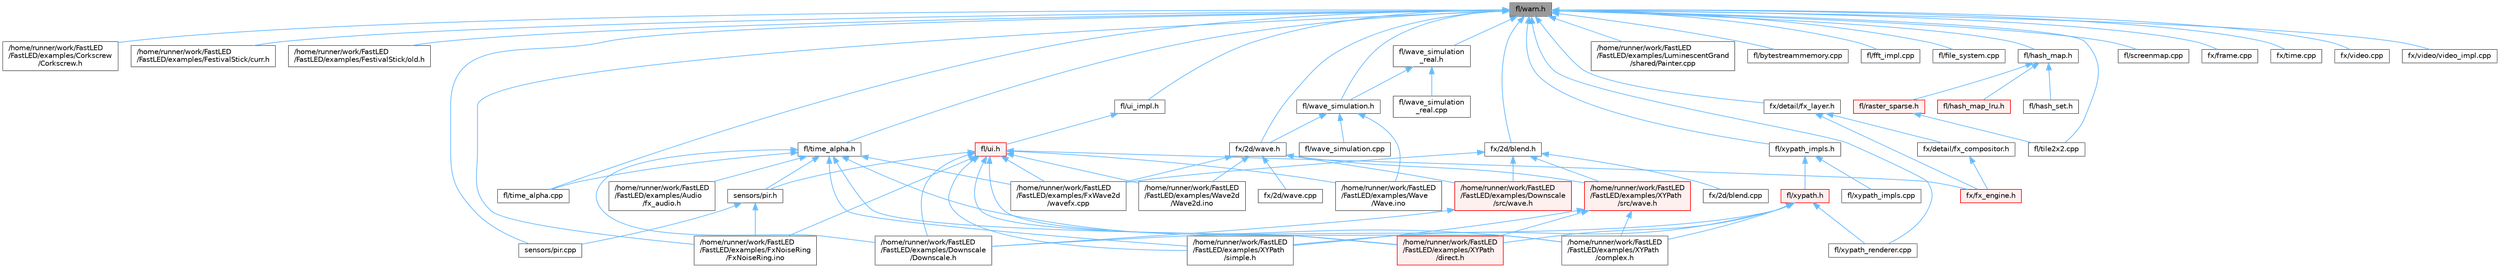 digraph "fl/warn.h"
{
 // INTERACTIVE_SVG=YES
 // LATEX_PDF_SIZE
  bgcolor="transparent";
  edge [fontname=Helvetica,fontsize=10,labelfontname=Helvetica,labelfontsize=10];
  node [fontname=Helvetica,fontsize=10,shape=box,height=0.2,width=0.4];
  Node1 [id="Node000001",label="fl/warn.h",height=0.2,width=0.4,color="gray40", fillcolor="grey60", style="filled", fontcolor="black",tooltip=" "];
  Node1 -> Node2 [id="edge1_Node000001_Node000002",dir="back",color="steelblue1",style="solid",tooltip=" "];
  Node2 [id="Node000002",label="/home/runner/work/FastLED\l/FastLED/examples/Corkscrew\l/Corkscrew.h",height=0.2,width=0.4,color="grey40", fillcolor="white", style="filled",URL="$df/d40/examples_2_corkscrew_2corkscrew_8h.html",tooltip=" "];
  Node1 -> Node3 [id="edge2_Node000001_Node000003",dir="back",color="steelblue1",style="solid",tooltip=" "];
  Node3 [id="Node000003",label="/home/runner/work/FastLED\l/FastLED/examples/FestivalStick/curr.h",height=0.2,width=0.4,color="grey40", fillcolor="white", style="filled",URL="$d4/d06/curr_8h.html",tooltip=" "];
  Node1 -> Node4 [id="edge3_Node000001_Node000004",dir="back",color="steelblue1",style="solid",tooltip=" "];
  Node4 [id="Node000004",label="/home/runner/work/FastLED\l/FastLED/examples/FestivalStick/old.h",height=0.2,width=0.4,color="grey40", fillcolor="white", style="filled",URL="$d7/da1/old_8h.html",tooltip=" "];
  Node1 -> Node5 [id="edge4_Node000001_Node000005",dir="back",color="steelblue1",style="solid",tooltip=" "];
  Node5 [id="Node000005",label="/home/runner/work/FastLED\l/FastLED/examples/FxNoiseRing\l/FxNoiseRing.ino",height=0.2,width=0.4,color="grey40", fillcolor="white", style="filled",URL="$d3/dac/_fx_noise_ring_8ino.html",tooltip=" "];
  Node1 -> Node6 [id="edge5_Node000001_Node000006",dir="back",color="steelblue1",style="solid",tooltip=" "];
  Node6 [id="Node000006",label="/home/runner/work/FastLED\l/FastLED/examples/LuminescentGrand\l/shared/Painter.cpp",height=0.2,width=0.4,color="grey40", fillcolor="white", style="filled",URL="$db/d33/_painter_8cpp.html",tooltip=" "];
  Node1 -> Node7 [id="edge6_Node000001_Node000007",dir="back",color="steelblue1",style="solid",tooltip=" "];
  Node7 [id="Node000007",label="fl/bytestreammemory.cpp",height=0.2,width=0.4,color="grey40", fillcolor="white", style="filled",URL="$de/d95/bytestreammemory_8cpp.html",tooltip=" "];
  Node1 -> Node8 [id="edge7_Node000001_Node000008",dir="back",color="steelblue1",style="solid",tooltip=" "];
  Node8 [id="Node000008",label="fl/fft_impl.cpp",height=0.2,width=0.4,color="grey40", fillcolor="white", style="filled",URL="$d1/dff/fft__impl_8cpp.html",tooltip=" "];
  Node1 -> Node9 [id="edge8_Node000001_Node000009",dir="back",color="steelblue1",style="solid",tooltip=" "];
  Node9 [id="Node000009",label="fl/file_system.cpp",height=0.2,width=0.4,color="grey40", fillcolor="white", style="filled",URL="$d4/d37/file__system_8cpp.html",tooltip=" "];
  Node1 -> Node10 [id="edge9_Node000001_Node000010",dir="back",color="steelblue1",style="solid",tooltip=" "];
  Node10 [id="Node000010",label="fl/hash_map.h",height=0.2,width=0.4,color="grey40", fillcolor="white", style="filled",URL="$d6/d13/hash__map_8h.html",tooltip=" "];
  Node10 -> Node11 [id="edge10_Node000010_Node000011",dir="back",color="steelblue1",style="solid",tooltip=" "];
  Node11 [id="Node000011",label="fl/hash_map_lru.h",height=0.2,width=0.4,color="red", fillcolor="#FFF0F0", style="filled",URL="$dd/d0c/hash__map__lru_8h.html",tooltip=" "];
  Node10 -> Node14 [id="edge11_Node000010_Node000014",dir="back",color="steelblue1",style="solid",tooltip=" "];
  Node14 [id="Node000014",label="fl/hash_set.h",height=0.2,width=0.4,color="grey40", fillcolor="white", style="filled",URL="$dc/de3/hash__set_8h.html",tooltip=" "];
  Node10 -> Node15 [id="edge12_Node000010_Node000015",dir="back",color="steelblue1",style="solid",tooltip=" "];
  Node15 [id="Node000015",label="fl/raster_sparse.h",height=0.2,width=0.4,color="red", fillcolor="#FFF0F0", style="filled",URL="$d4/df9/raster__sparse_8h.html",tooltip=" "];
  Node15 -> Node26 [id="edge13_Node000015_Node000026",dir="back",color="steelblue1",style="solid",tooltip=" "];
  Node26 [id="Node000026",label="fl/tile2x2.cpp",height=0.2,width=0.4,color="grey40", fillcolor="white", style="filled",URL="$db/d15/tile2x2_8cpp.html",tooltip=" "];
  Node1 -> Node30 [id="edge14_Node000001_Node000030",dir="back",color="steelblue1",style="solid",tooltip=" "];
  Node30 [id="Node000030",label="fl/screenmap.cpp",height=0.2,width=0.4,color="grey40", fillcolor="white", style="filled",URL="$d9/d6f/screenmap_8cpp.html",tooltip=" "];
  Node1 -> Node26 [id="edge15_Node000001_Node000026",dir="back",color="steelblue1",style="solid",tooltip=" "];
  Node1 -> Node31 [id="edge16_Node000001_Node000031",dir="back",color="steelblue1",style="solid",tooltip=" "];
  Node31 [id="Node000031",label="fl/time_alpha.cpp",height=0.2,width=0.4,color="grey40", fillcolor="white", style="filled",URL="$d6/d07/time__alpha_8cpp.html",tooltip=" "];
  Node1 -> Node32 [id="edge17_Node000001_Node000032",dir="back",color="steelblue1",style="solid",tooltip=" "];
  Node32 [id="Node000032",label="fl/time_alpha.h",height=0.2,width=0.4,color="grey40", fillcolor="white", style="filled",URL="$d0/d87/time__alpha_8h.html",tooltip=" "];
  Node32 -> Node33 [id="edge18_Node000032_Node000033",dir="back",color="steelblue1",style="solid",tooltip=" "];
  Node33 [id="Node000033",label="/home/runner/work/FastLED\l/FastLED/examples/Audio\l/fx_audio.h",height=0.2,width=0.4,color="grey40", fillcolor="white", style="filled",URL="$dd/da9/fx__audio_8h.html",tooltip=" "];
  Node32 -> Node17 [id="edge19_Node000032_Node000017",dir="back",color="steelblue1",style="solid",tooltip=" "];
  Node17 [id="Node000017",label="/home/runner/work/FastLED\l/FastLED/examples/Downscale\l/Downscale.h",height=0.2,width=0.4,color="grey40", fillcolor="white", style="filled",URL="$d6/d1a/examples_2_downscale_2downscale_8h.html",tooltip=" "];
  Node32 -> Node34 [id="edge20_Node000032_Node000034",dir="back",color="steelblue1",style="solid",tooltip=" "];
  Node34 [id="Node000034",label="/home/runner/work/FastLED\l/FastLED/examples/FxWave2d\l/wavefx.cpp",height=0.2,width=0.4,color="grey40", fillcolor="white", style="filled",URL="$d9/d29/wavefx_8cpp.html",tooltip=" "];
  Node32 -> Node20 [id="edge21_Node000032_Node000020",dir="back",color="steelblue1",style="solid",tooltip=" "];
  Node20 [id="Node000020",label="/home/runner/work/FastLED\l/FastLED/examples/XYPath\l/complex.h",height=0.2,width=0.4,color="grey40", fillcolor="white", style="filled",URL="$d7/d3b/complex_8h.html",tooltip=" "];
  Node32 -> Node21 [id="edge22_Node000032_Node000021",dir="back",color="steelblue1",style="solid",tooltip=" "];
  Node21 [id="Node000021",label="/home/runner/work/FastLED\l/FastLED/examples/XYPath\l/direct.h",height=0.2,width=0.4,color="red", fillcolor="#FFF0F0", style="filled",URL="$d6/daf/direct_8h.html",tooltip=" "];
  Node32 -> Node23 [id="edge23_Node000032_Node000023",dir="back",color="steelblue1",style="solid",tooltip=" "];
  Node23 [id="Node000023",label="/home/runner/work/FastLED\l/FastLED/examples/XYPath\l/simple.h",height=0.2,width=0.4,color="grey40", fillcolor="white", style="filled",URL="$d8/d14/simple_8h.html",tooltip=" "];
  Node32 -> Node31 [id="edge24_Node000032_Node000031",dir="back",color="steelblue1",style="solid",tooltip=" "];
  Node32 -> Node35 [id="edge25_Node000032_Node000035",dir="back",color="steelblue1",style="solid",tooltip=" "];
  Node35 [id="Node000035",label="sensors/pir.h",height=0.2,width=0.4,color="grey40", fillcolor="white", style="filled",URL="$d9/dd3/pir_8h.html",tooltip=" "];
  Node35 -> Node5 [id="edge26_Node000035_Node000005",dir="back",color="steelblue1",style="solid",tooltip=" "];
  Node35 -> Node36 [id="edge27_Node000035_Node000036",dir="back",color="steelblue1",style="solid",tooltip=" "];
  Node36 [id="Node000036",label="sensors/pir.cpp",height=0.2,width=0.4,color="grey40", fillcolor="white", style="filled",URL="$d2/da7/pir_8cpp.html",tooltip=" "];
  Node1 -> Node37 [id="edge28_Node000001_Node000037",dir="back",color="steelblue1",style="solid",tooltip=" "];
  Node37 [id="Node000037",label="fl/ui_impl.h",height=0.2,width=0.4,color="grey40", fillcolor="white", style="filled",URL="$d6/dc0/ui__impl_8h.html",tooltip=" "];
  Node37 -> Node38 [id="edge29_Node000037_Node000038",dir="back",color="steelblue1",style="solid",tooltip=" "];
  Node38 [id="Node000038",label="fl/ui.h",height=0.2,width=0.4,color="red", fillcolor="#FFF0F0", style="filled",URL="$d9/d3b/ui_8h.html",tooltip=" "];
  Node38 -> Node17 [id="edge30_Node000038_Node000017",dir="back",color="steelblue1",style="solid",tooltip=" "];
  Node38 -> Node5 [id="edge31_Node000038_Node000005",dir="back",color="steelblue1",style="solid",tooltip=" "];
  Node38 -> Node34 [id="edge32_Node000038_Node000034",dir="back",color="steelblue1",style="solid",tooltip=" "];
  Node38 -> Node47 [id="edge33_Node000038_Node000047",dir="back",color="steelblue1",style="solid",tooltip=" "];
  Node47 [id="Node000047",label="/home/runner/work/FastLED\l/FastLED/examples/Wave\l/Wave.ino",height=0.2,width=0.4,color="grey40", fillcolor="white", style="filled",URL="$d1/d16/_wave_8ino.html",tooltip=" "];
  Node38 -> Node48 [id="edge34_Node000038_Node000048",dir="back",color="steelblue1",style="solid",tooltip=" "];
  Node48 [id="Node000048",label="/home/runner/work/FastLED\l/FastLED/examples/Wave2d\l/Wave2d.ino",height=0.2,width=0.4,color="grey40", fillcolor="white", style="filled",URL="$dd/d44/_wave2d_8ino.html",tooltip=" "];
  Node38 -> Node20 [id="edge35_Node000038_Node000020",dir="back",color="steelblue1",style="solid",tooltip=" "];
  Node38 -> Node21 [id="edge36_Node000038_Node000021",dir="back",color="steelblue1",style="solid",tooltip=" "];
  Node38 -> Node23 [id="edge37_Node000038_Node000023",dir="back",color="steelblue1",style="solid",tooltip=" "];
  Node38 -> Node51 [id="edge38_Node000038_Node000051",dir="back",color="steelblue1",style="solid",tooltip=" "];
  Node51 [id="Node000051",label="fx/fx_engine.h",height=0.2,width=0.4,color="red", fillcolor="#FFF0F0", style="filled",URL="$d9/d3c/fx__engine_8h.html",tooltip=" "];
  Node38 -> Node35 [id="edge39_Node000038_Node000035",dir="back",color="steelblue1",style="solid",tooltip=" "];
  Node1 -> Node56 [id="edge40_Node000001_Node000056",dir="back",color="steelblue1",style="solid",tooltip=" "];
  Node56 [id="Node000056",label="fl/wave_simulation.h",height=0.2,width=0.4,color="grey40", fillcolor="white", style="filled",URL="$dc/d36/wave__simulation_8h.html",tooltip=" "];
  Node56 -> Node47 [id="edge41_Node000056_Node000047",dir="back",color="steelblue1",style="solid",tooltip=" "];
  Node56 -> Node57 [id="edge42_Node000056_Node000057",dir="back",color="steelblue1",style="solid",tooltip=" "];
  Node57 [id="Node000057",label="fl/wave_simulation.cpp",height=0.2,width=0.4,color="grey40", fillcolor="white", style="filled",URL="$de/d8c/wave__simulation_8cpp.html",tooltip=" "];
  Node56 -> Node58 [id="edge43_Node000056_Node000058",dir="back",color="steelblue1",style="solid",tooltip=" "];
  Node58 [id="Node000058",label="fx/2d/wave.h",height=0.2,width=0.4,color="grey40", fillcolor="white", style="filled",URL="$de/de9/src_2fx_22d_2wave_8h.html",tooltip=" "];
  Node58 -> Node18 [id="edge44_Node000058_Node000018",dir="back",color="steelblue1",style="solid",tooltip=" "];
  Node18 [id="Node000018",label="/home/runner/work/FastLED\l/FastLED/examples/Downscale\l/src/wave.h",height=0.2,width=0.4,color="red", fillcolor="#FFF0F0", style="filled",URL="$de/d79/examples_2_downscale_2src_2wave_8h.html",tooltip=" "];
  Node18 -> Node17 [id="edge45_Node000018_Node000017",dir="back",color="steelblue1",style="solid",tooltip=" "];
  Node58 -> Node34 [id="edge46_Node000058_Node000034",dir="back",color="steelblue1",style="solid",tooltip=" "];
  Node58 -> Node48 [id="edge47_Node000058_Node000048",dir="back",color="steelblue1",style="solid",tooltip=" "];
  Node58 -> Node24 [id="edge48_Node000058_Node000024",dir="back",color="steelblue1",style="solid",tooltip=" "];
  Node24 [id="Node000024",label="/home/runner/work/FastLED\l/FastLED/examples/XYPath\l/src/wave.h",height=0.2,width=0.4,color="red", fillcolor="#FFF0F0", style="filled",URL="$db/dd3/examples_2_x_y_path_2src_2wave_8h.html",tooltip=" "];
  Node24 -> Node20 [id="edge49_Node000024_Node000020",dir="back",color="steelblue1",style="solid",tooltip=" "];
  Node24 -> Node21 [id="edge50_Node000024_Node000021",dir="back",color="steelblue1",style="solid",tooltip=" "];
  Node24 -> Node23 [id="edge51_Node000024_Node000023",dir="back",color="steelblue1",style="solid",tooltip=" "];
  Node58 -> Node59 [id="edge52_Node000058_Node000059",dir="back",color="steelblue1",style="solid",tooltip=" "];
  Node59 [id="Node000059",label="fx/2d/wave.cpp",height=0.2,width=0.4,color="grey40", fillcolor="white", style="filled",URL="$d4/d7c/src_2fx_22d_2wave_8cpp.html",tooltip=" "];
  Node1 -> Node60 [id="edge53_Node000001_Node000060",dir="back",color="steelblue1",style="solid",tooltip=" "];
  Node60 [id="Node000060",label="fl/wave_simulation\l_real.h",height=0.2,width=0.4,color="grey40", fillcolor="white", style="filled",URL="$dd/d8e/wave__simulation__real_8h.html",tooltip=" "];
  Node60 -> Node56 [id="edge54_Node000060_Node000056",dir="back",color="steelblue1",style="solid",tooltip=" "];
  Node60 -> Node61 [id="edge55_Node000060_Node000061",dir="back",color="steelblue1",style="solid",tooltip=" "];
  Node61 [id="Node000061",label="fl/wave_simulation\l_real.cpp",height=0.2,width=0.4,color="grey40", fillcolor="white", style="filled",URL="$d8/da2/wave__simulation__real_8cpp.html",tooltip=" "];
  Node1 -> Node62 [id="edge56_Node000001_Node000062",dir="back",color="steelblue1",style="solid",tooltip=" "];
  Node62 [id="Node000062",label="fl/xypath_impls.h",height=0.2,width=0.4,color="grey40", fillcolor="white", style="filled",URL="$d8/d5f/xypath__impls_8h.html",tooltip=" "];
  Node62 -> Node63 [id="edge57_Node000062_Node000063",dir="back",color="steelblue1",style="solid",tooltip=" "];
  Node63 [id="Node000063",label="fl/xypath.h",height=0.2,width=0.4,color="red", fillcolor="#FFF0F0", style="filled",URL="$d5/df2/xypath_8h.html",tooltip=" "];
  Node63 -> Node17 [id="edge58_Node000063_Node000017",dir="back",color="steelblue1",style="solid",tooltip=" "];
  Node63 -> Node20 [id="edge59_Node000063_Node000020",dir="back",color="steelblue1",style="solid",tooltip=" "];
  Node63 -> Node21 [id="edge60_Node000063_Node000021",dir="back",color="steelblue1",style="solid",tooltip=" "];
  Node63 -> Node23 [id="edge61_Node000063_Node000023",dir="back",color="steelblue1",style="solid",tooltip=" "];
  Node63 -> Node68 [id="edge62_Node000063_Node000068",dir="back",color="steelblue1",style="solid",tooltip=" "];
  Node68 [id="Node000068",label="fl/xypath_renderer.cpp",height=0.2,width=0.4,color="grey40", fillcolor="white", style="filled",URL="$d2/d31/xypath__renderer_8cpp.html",tooltip=" "];
  Node62 -> Node28 [id="edge63_Node000062_Node000028",dir="back",color="steelblue1",style="solid",tooltip=" "];
  Node28 [id="Node000028",label="fl/xypath_impls.cpp",height=0.2,width=0.4,color="grey40", fillcolor="white", style="filled",URL="$d4/db1/xypath__impls_8cpp.html",tooltip=" "];
  Node1 -> Node68 [id="edge64_Node000001_Node000068",dir="back",color="steelblue1",style="solid",tooltip=" "];
  Node1 -> Node69 [id="edge65_Node000001_Node000069",dir="back",color="steelblue1",style="solid",tooltip=" "];
  Node69 [id="Node000069",label="fx/2d/blend.h",height=0.2,width=0.4,color="grey40", fillcolor="white", style="filled",URL="$d8/d4e/blend_8h.html",tooltip=" "];
  Node69 -> Node18 [id="edge66_Node000069_Node000018",dir="back",color="steelblue1",style="solid",tooltip=" "];
  Node69 -> Node34 [id="edge67_Node000069_Node000034",dir="back",color="steelblue1",style="solid",tooltip=" "];
  Node69 -> Node24 [id="edge68_Node000069_Node000024",dir="back",color="steelblue1",style="solid",tooltip=" "];
  Node69 -> Node70 [id="edge69_Node000069_Node000070",dir="back",color="steelblue1",style="solid",tooltip=" "];
  Node70 [id="Node000070",label="fx/2d/blend.cpp",height=0.2,width=0.4,color="grey40", fillcolor="white", style="filled",URL="$d7/d68/blend_8cpp.html",tooltip=" "];
  Node1 -> Node58 [id="edge70_Node000001_Node000058",dir="back",color="steelblue1",style="solid",tooltip=" "];
  Node1 -> Node71 [id="edge71_Node000001_Node000071",dir="back",color="steelblue1",style="solid",tooltip=" "];
  Node71 [id="Node000071",label="fx/detail/fx_layer.h",height=0.2,width=0.4,color="grey40", fillcolor="white", style="filled",URL="$d7/d2f/fx__layer_8h.html",tooltip=" "];
  Node71 -> Node72 [id="edge72_Node000071_Node000072",dir="back",color="steelblue1",style="solid",tooltip=" "];
  Node72 [id="Node000072",label="fx/detail/fx_compositor.h",height=0.2,width=0.4,color="grey40", fillcolor="white", style="filled",URL="$d5/d6b/fx__compositor_8h.html",tooltip=" "];
  Node72 -> Node51 [id="edge73_Node000072_Node000051",dir="back",color="steelblue1",style="solid",tooltip=" "];
  Node71 -> Node51 [id="edge74_Node000071_Node000051",dir="back",color="steelblue1",style="solid",tooltip=" "];
  Node1 -> Node73 [id="edge75_Node000001_Node000073",dir="back",color="steelblue1",style="solid",tooltip=" "];
  Node73 [id="Node000073",label="fx/frame.cpp",height=0.2,width=0.4,color="grey40", fillcolor="white", style="filled",URL="$da/d14/frame_8cpp.html",tooltip=" "];
  Node1 -> Node74 [id="edge76_Node000001_Node000074",dir="back",color="steelblue1",style="solid",tooltip=" "];
  Node74 [id="Node000074",label="fx/time.cpp",height=0.2,width=0.4,color="grey40", fillcolor="white", style="filled",URL="$de/daf/time_8cpp.html",tooltip=" "];
  Node1 -> Node75 [id="edge77_Node000001_Node000075",dir="back",color="steelblue1",style="solid",tooltip=" "];
  Node75 [id="Node000075",label="fx/video.cpp",height=0.2,width=0.4,color="grey40", fillcolor="white", style="filled",URL="$d0/d05/video_8cpp.html",tooltip=" "];
  Node1 -> Node76 [id="edge78_Node000001_Node000076",dir="back",color="steelblue1",style="solid",tooltip=" "];
  Node76 [id="Node000076",label="fx/video/video_impl.cpp",height=0.2,width=0.4,color="grey40", fillcolor="white", style="filled",URL="$d0/d7f/video__impl_8cpp.html",tooltip=" "];
  Node1 -> Node36 [id="edge79_Node000001_Node000036",dir="back",color="steelblue1",style="solid",tooltip=" "];
}
